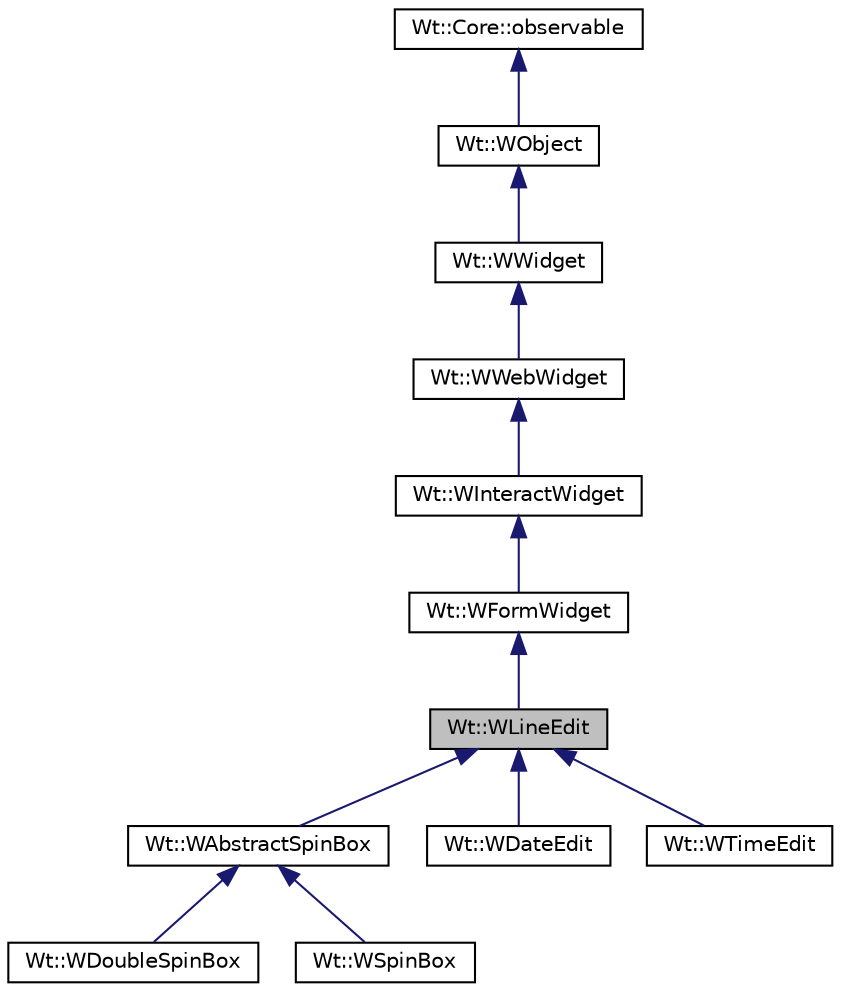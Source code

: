 digraph "Wt::WLineEdit"
{
 // LATEX_PDF_SIZE
  edge [fontname="Helvetica",fontsize="10",labelfontname="Helvetica",labelfontsize="10"];
  node [fontname="Helvetica",fontsize="10",shape=record];
  Node1 [label="Wt::WLineEdit",height=0.2,width=0.4,color="black", fillcolor="grey75", style="filled", fontcolor="black",tooltip="A widget that provides a single line edit."];
  Node2 -> Node1 [dir="back",color="midnightblue",fontsize="10",style="solid"];
  Node2 [label="Wt::WFormWidget",height=0.2,width=0.4,color="black", fillcolor="white", style="filled",URL="$classWt_1_1WFormWidget.html",tooltip="An abstract widget that corresponds to an HTML form element."];
  Node3 -> Node2 [dir="back",color="midnightblue",fontsize="10",style="solid"];
  Node3 [label="Wt::WInteractWidget",height=0.2,width=0.4,color="black", fillcolor="white", style="filled",URL="$classWt_1_1WInteractWidget.html",tooltip="An abstract widget that can receive user-interface interaction."];
  Node4 -> Node3 [dir="back",color="midnightblue",fontsize="10",style="solid"];
  Node4 [label="Wt::WWebWidget",height=0.2,width=0.4,color="black", fillcolor="white", style="filled",URL="$classWt_1_1WWebWidget.html",tooltip="A base class for widgets with an HTML counterpart."];
  Node5 -> Node4 [dir="back",color="midnightblue",fontsize="10",style="solid"];
  Node5 [label="Wt::WWidget",height=0.2,width=0.4,color="black", fillcolor="white", style="filled",URL="$classWt_1_1WWidget.html",tooltip="The abstract base class for a user-interface component."];
  Node6 -> Node5 [dir="back",color="midnightblue",fontsize="10",style="solid"];
  Node6 [label="Wt::WObject",height=0.2,width=0.4,color="black", fillcolor="white", style="filled",URL="$classWt_1_1WObject.html",tooltip="A base class for objects that participate in the signal/slot system."];
  Node7 -> Node6 [dir="back",color="midnightblue",fontsize="10",style="solid"];
  Node7 [label="Wt::Core::observable",height=0.2,width=0.4,color="black", fillcolor="white", style="filled",URL="$classWt_1_1Core_1_1observable.html",tooltip="A base class for objects whose life-time can be tracked."];
  Node1 -> Node8 [dir="back",color="midnightblue",fontsize="10",style="solid"];
  Node8 [label="Wt::WAbstractSpinBox",height=0.2,width=0.4,color="black", fillcolor="white", style="filled",URL="$classWt_1_1WAbstractSpinBox.html",tooltip="An abstract spin box."];
  Node8 -> Node9 [dir="back",color="midnightblue",fontsize="10",style="solid"];
  Node9 [label="Wt::WDoubleSpinBox",height=0.2,width=0.4,color="black", fillcolor="white", style="filled",URL="$classWt_1_1WDoubleSpinBox.html",tooltip="An input control for fixed point numbers."];
  Node8 -> Node10 [dir="back",color="midnightblue",fontsize="10",style="solid"];
  Node10 [label="Wt::WSpinBox",height=0.2,width=0.4,color="black", fillcolor="white", style="filled",URL="$classWt_1_1WSpinBox.html",tooltip="An input control for integer numbers."];
  Node1 -> Node11 [dir="back",color="midnightblue",fontsize="10",style="solid"];
  Node11 [label="Wt::WDateEdit",height=0.2,width=0.4,color="black", fillcolor="white", style="filled",URL="$classWt_1_1WDateEdit.html",tooltip="A date edit."];
  Node1 -> Node12 [dir="back",color="midnightblue",fontsize="10",style="solid"];
  Node12 [label="Wt::WTimeEdit",height=0.2,width=0.4,color="black", fillcolor="white", style="filled",URL="$classWt_1_1WTimeEdit.html",tooltip="A Time field editor."];
}
